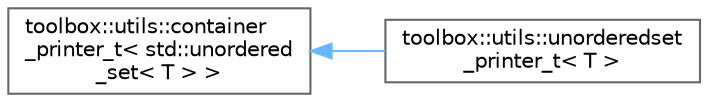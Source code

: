 digraph "Graphical Class Hierarchy"
{
 // LATEX_PDF_SIZE
  bgcolor="transparent";
  edge [fontname=Helvetica,fontsize=10,labelfontname=Helvetica,labelfontsize=10];
  node [fontname=Helvetica,fontsize=10,shape=box,height=0.2,width=0.4];
  rankdir="LR";
  Node0 [id="Node000000",label="toolbox::utils::container\l_printer_t\< std::unordered\l_set\< T \> \>",height=0.2,width=0.4,color="grey40", fillcolor="white", style="filled",URL="$classtoolbox_1_1utils_1_1container__printer__t.html",tooltip=" "];
  Node0 -> Node1 [id="edge79_Node000000_Node000001",dir="back",color="steelblue1",style="solid",tooltip=" "];
  Node1 [id="Node000001",label="toolbox::utils::unorderedset\l_printer_t\< T \>",height=0.2,width=0.4,color="grey40", fillcolor="white", style="filled",URL="$classtoolbox_1_1utils_1_1unorderedset__printer__t.html",tooltip="Unordered Set 打印器/Unordered set printer."];
}

